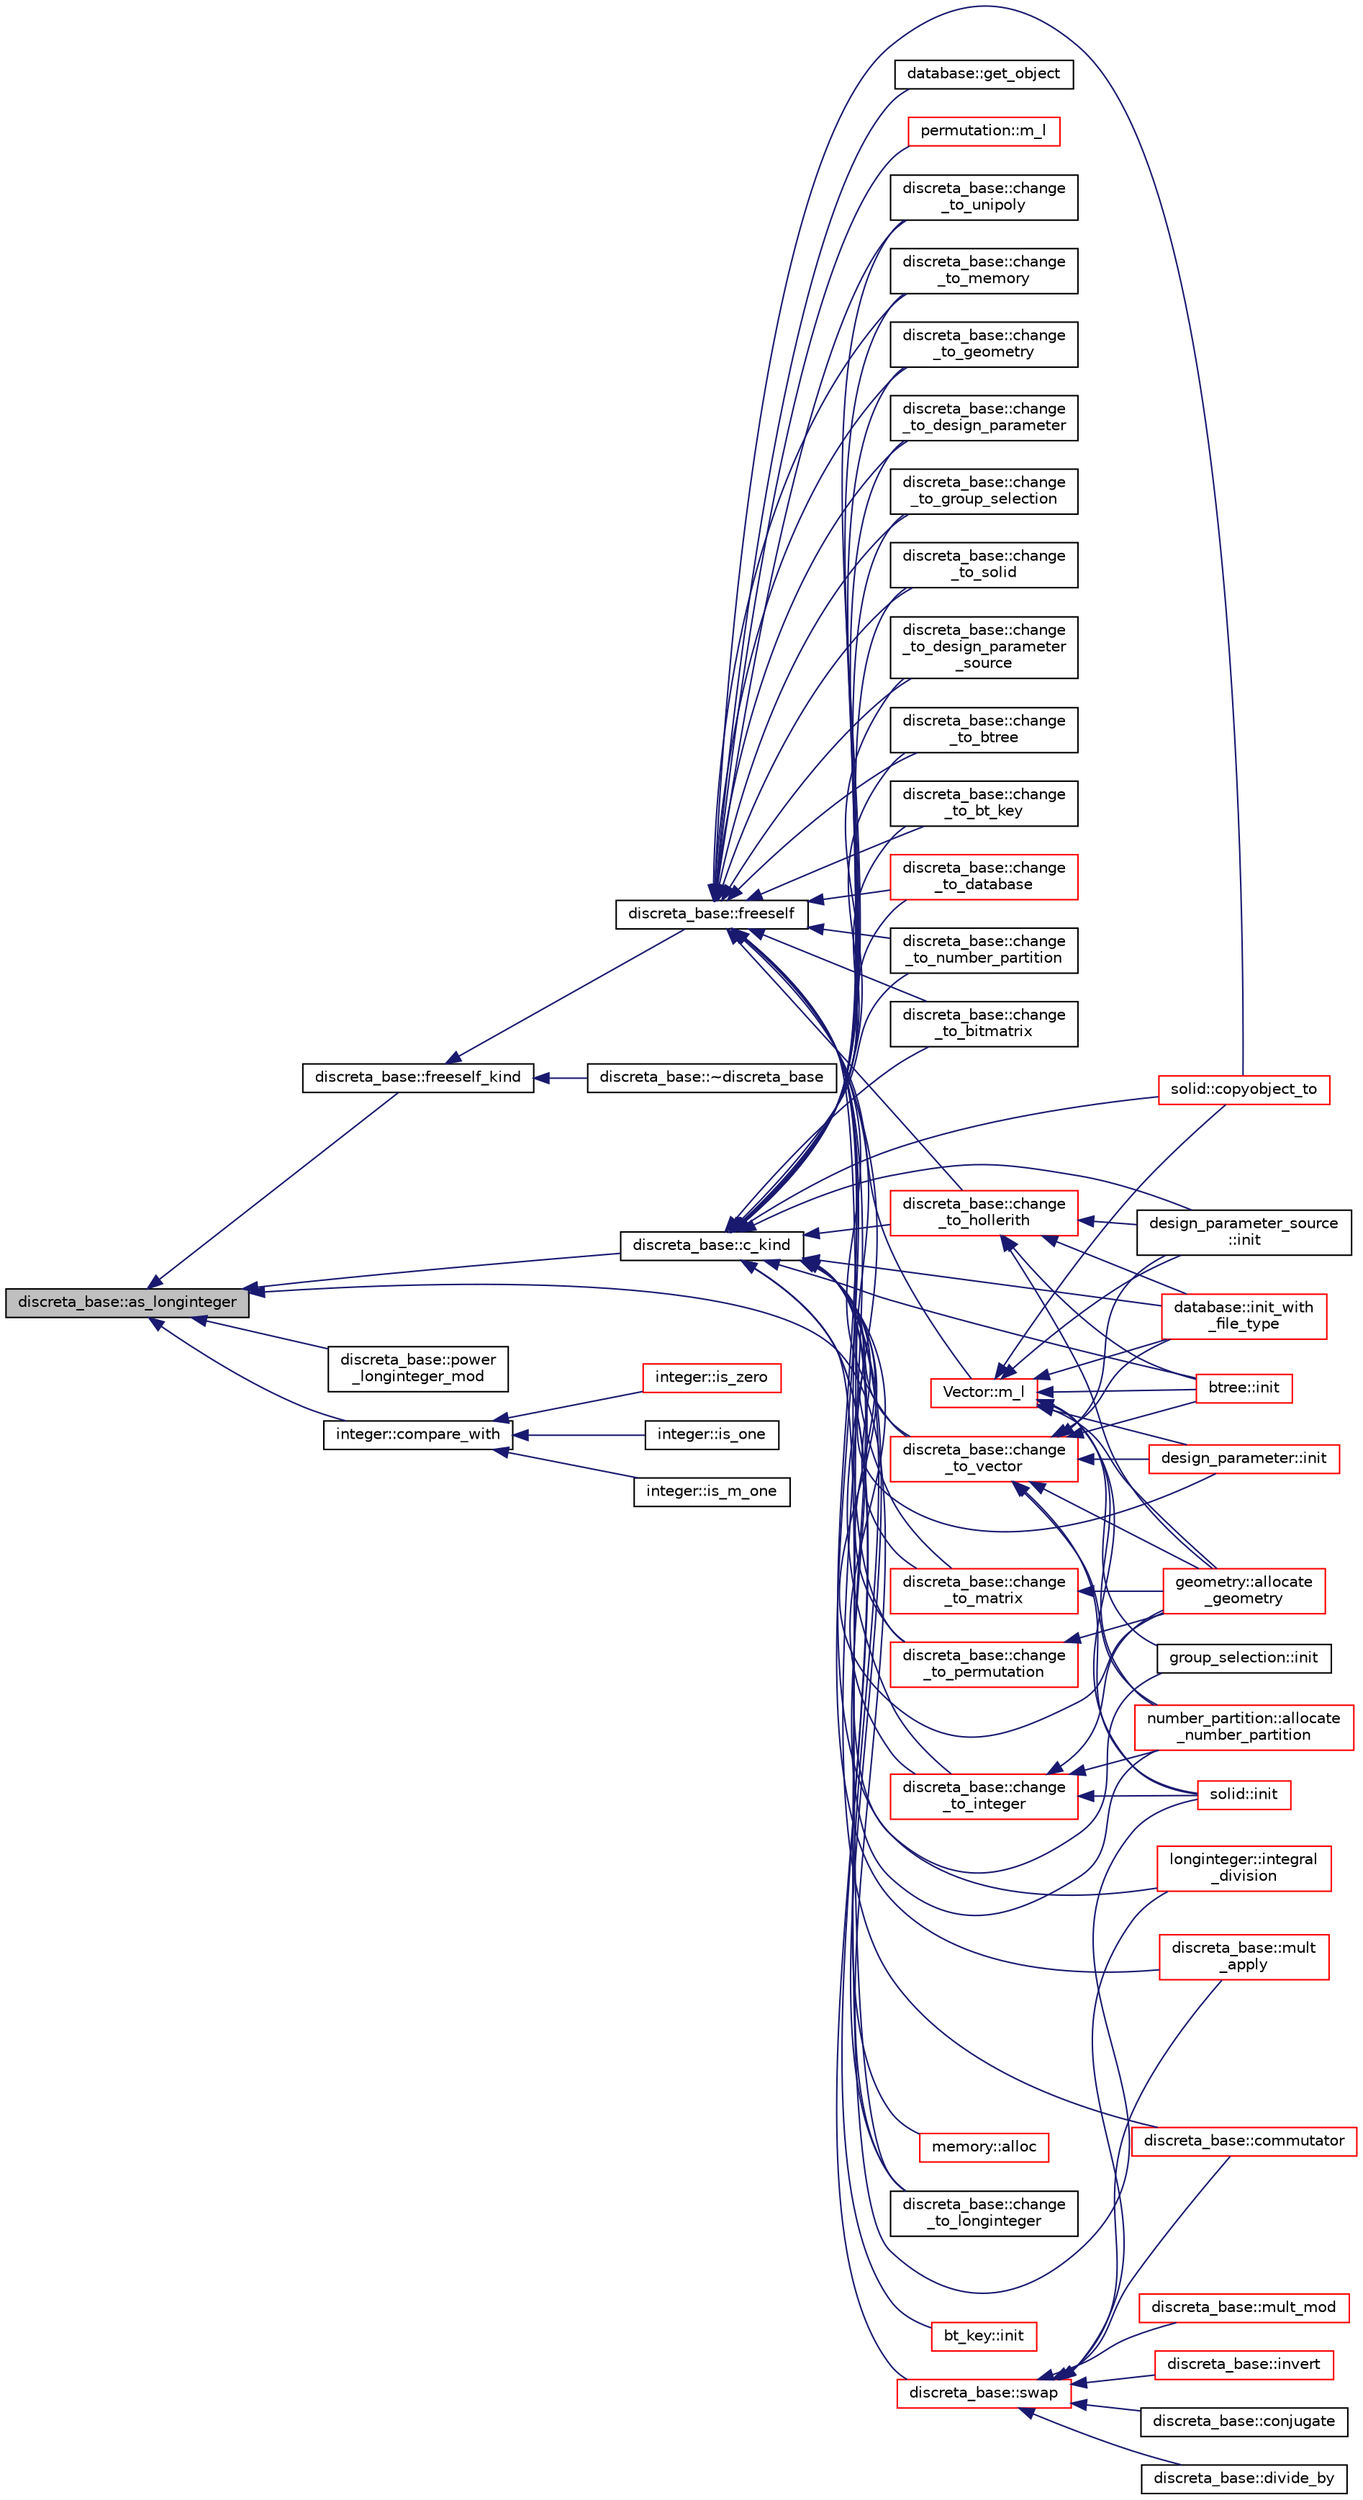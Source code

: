 digraph "discreta_base::as_longinteger"
{
  edge [fontname="Helvetica",fontsize="10",labelfontname="Helvetica",labelfontsize="10"];
  node [fontname="Helvetica",fontsize="10",shape=record];
  rankdir="LR";
  Node5112 [label="discreta_base::as_longinteger",height=0.2,width=0.4,color="black", fillcolor="grey75", style="filled", fontcolor="black"];
  Node5112 -> Node5113 [dir="back",color="midnightblue",fontsize="10",style="solid",fontname="Helvetica"];
  Node5113 [label="discreta_base::freeself_kind",height=0.2,width=0.4,color="black", fillcolor="white", style="filled",URL="$d7/d71/classdiscreta__base.html#a63a23ada2165b3838fab719ed458cec8"];
  Node5113 -> Node5114 [dir="back",color="midnightblue",fontsize="10",style="solid",fontname="Helvetica"];
  Node5114 [label="discreta_base::~discreta_base",height=0.2,width=0.4,color="black", fillcolor="white", style="filled",URL="$d7/d71/classdiscreta__base.html#a14df6915d3622e941d8bd541a6818d0e"];
  Node5113 -> Node5115 [dir="back",color="midnightblue",fontsize="10",style="solid",fontname="Helvetica"];
  Node5115 [label="discreta_base::freeself",height=0.2,width=0.4,color="black", fillcolor="white", style="filled",URL="$d7/d71/classdiscreta__base.html#a9a3c9501a562293b5667c11b9174d6e5"];
  Node5115 -> Node5116 [dir="back",color="midnightblue",fontsize="10",style="solid",fontname="Helvetica"];
  Node5116 [label="discreta_base::mult\l_apply",height=0.2,width=0.4,color="red", fillcolor="white", style="filled",URL="$d7/d71/classdiscreta__base.html#a301b8d0527d3a60ba410bba87446f490"];
  Node5115 -> Node5119 [dir="back",color="midnightblue",fontsize="10",style="solid",fontname="Helvetica"];
  Node5119 [label="discreta_base::commutator",height=0.2,width=0.4,color="red", fillcolor="white", style="filled",URL="$d7/d71/classdiscreta__base.html#a1d0bb4144e3eb15aaf877a0cea656c00"];
  Node5115 -> Node5121 [dir="back",color="midnightblue",fontsize="10",style="solid",fontname="Helvetica"];
  Node5121 [label="database::get_object",height=0.2,width=0.4,color="black", fillcolor="white", style="filled",URL="$db/d72/classdatabase.html#af183761e73fedbd560d9545a36060efc"];
  Node5115 -> Node5122 [dir="back",color="midnightblue",fontsize="10",style="solid",fontname="Helvetica"];
  Node5122 [label="discreta_base::change\l_to_integer",height=0.2,width=0.4,color="red", fillcolor="white", style="filled",URL="$d7/d71/classdiscreta__base.html#a58a5a5bd8f8e6f2dd7b4483b66dc7bb9"];
  Node5122 -> Node5272 [dir="back",color="midnightblue",fontsize="10",style="solid",fontname="Helvetica"];
  Node5272 [label="geometry::allocate\l_geometry",height=0.2,width=0.4,color="red", fillcolor="white", style="filled",URL="$da/d44/classgeometry.html#a243e84ff38207957ad5976020c19a033"];
  Node5122 -> Node5383 [dir="back",color="midnightblue",fontsize="10",style="solid",fontname="Helvetica"];
  Node5383 [label="number_partition::allocate\l_number_partition",height=0.2,width=0.4,color="red", fillcolor="white", style="filled",URL="$df/d50/classnumber__partition.html#a3c5649dc95f5ca53df4b0c58de6c1dc5"];
  Node5122 -> Node5384 [dir="back",color="midnightblue",fontsize="10",style="solid",fontname="Helvetica"];
  Node5384 [label="solid::init",height=0.2,width=0.4,color="red", fillcolor="white", style="filled",URL="$d8/def/classsolid.html#afc711954316958b35630fbc8542bcd05"];
  Node5115 -> Node5386 [dir="back",color="midnightblue",fontsize="10",style="solid",fontname="Helvetica"];
  Node5386 [label="discreta_base::change\l_to_longinteger",height=0.2,width=0.4,color="black", fillcolor="white", style="filled",URL="$d7/d71/classdiscreta__base.html#aa65b4b95b89b1df5ff8e0ef944e598a9"];
  Node5115 -> Node5387 [dir="back",color="midnightblue",fontsize="10",style="solid",fontname="Helvetica"];
  Node5387 [label="discreta_base::change\l_to_vector",height=0.2,width=0.4,color="red", fillcolor="white", style="filled",URL="$d7/d71/classdiscreta__base.html#a66186d19c55ad54af11e2a040a763c38"];
  Node5387 -> Node5345 [dir="back",color="midnightblue",fontsize="10",style="solid",fontname="Helvetica"];
  Node5345 [label="btree::init",height=0.2,width=0.4,color="red", fillcolor="white", style="filled",URL="$dd/db0/classbtree.html#a3c88706e9886f1f9bc142b511aeab642"];
  Node5387 -> Node5388 [dir="back",color="midnightblue",fontsize="10",style="solid",fontname="Helvetica"];
  Node5388 [label="database::init_with\l_file_type",height=0.2,width=0.4,color="red", fillcolor="white", style="filled",URL="$db/d72/classdatabase.html#a3b7a27f69a64812a6bfd765158d62476"];
  Node5387 -> Node5144 [dir="back",color="midnightblue",fontsize="10",style="solid",fontname="Helvetica"];
  Node5144 [label="design_parameter::init",height=0.2,width=0.4,color="red", fillcolor="white", style="filled",URL="$da/d94/classdesign__parameter.html#af77829be8d9058a84169c36143307b5d"];
  Node5387 -> Node5346 [dir="back",color="midnightblue",fontsize="10",style="solid",fontname="Helvetica"];
  Node5346 [label="design_parameter_source\l::init",height=0.2,width=0.4,color="black", fillcolor="white", style="filled",URL="$df/d4b/classdesign__parameter__source.html#afccf1773adfffec18fd96efaec208b93"];
  Node5387 -> Node5272 [dir="back",color="midnightblue",fontsize="10",style="solid",fontname="Helvetica"];
  Node5387 -> Node5383 [dir="back",color="midnightblue",fontsize="10",style="solid",fontname="Helvetica"];
  Node5387 -> Node5384 [dir="back",color="midnightblue",fontsize="10",style="solid",fontname="Helvetica"];
  Node5115 -> Node5390 [dir="back",color="midnightblue",fontsize="10",style="solid",fontname="Helvetica"];
  Node5390 [label="discreta_base::change\l_to_permutation",height=0.2,width=0.4,color="red", fillcolor="white", style="filled",URL="$d7/d71/classdiscreta__base.html#a38e11ff129ddc29d67b54520e9a0a538"];
  Node5390 -> Node5272 [dir="back",color="midnightblue",fontsize="10",style="solid",fontname="Helvetica"];
  Node5115 -> Node5393 [dir="back",color="midnightblue",fontsize="10",style="solid",fontname="Helvetica"];
  Node5393 [label="discreta_base::change\l_to_number_partition",height=0.2,width=0.4,color="black", fillcolor="white", style="filled",URL="$d7/d71/classdiscreta__base.html#a15be55441d3768c506bf9faabeef9b5b"];
  Node5115 -> Node5394 [dir="back",color="midnightblue",fontsize="10",style="solid",fontname="Helvetica"];
  Node5394 [label="discreta_base::change\l_to_matrix",height=0.2,width=0.4,color="red", fillcolor="white", style="filled",URL="$d7/d71/classdiscreta__base.html#a51f1aaa0764c4161c0dbd981091ca5cb"];
  Node5394 -> Node5272 [dir="back",color="midnightblue",fontsize="10",style="solid",fontname="Helvetica"];
  Node5115 -> Node5396 [dir="back",color="midnightblue",fontsize="10",style="solid",fontname="Helvetica"];
  Node5396 [label="discreta_base::change\l_to_bitmatrix",height=0.2,width=0.4,color="black", fillcolor="white", style="filled",URL="$d7/d71/classdiscreta__base.html#adcb7fdf185f23731b42c96488599919e"];
  Node5115 -> Node5397 [dir="back",color="midnightblue",fontsize="10",style="solid",fontname="Helvetica"];
  Node5397 [label="discreta_base::change\l_to_unipoly",height=0.2,width=0.4,color="black", fillcolor="white", style="filled",URL="$d7/d71/classdiscreta__base.html#a436a1d89a0e7a13ba1ad0ff5813c03ed"];
  Node5115 -> Node5398 [dir="back",color="midnightblue",fontsize="10",style="solid",fontname="Helvetica"];
  Node5398 [label="discreta_base::change\l_to_memory",height=0.2,width=0.4,color="black", fillcolor="white", style="filled",URL="$d7/d71/classdiscreta__base.html#a21a76b868e94f17a6579997f0a50a006"];
  Node5115 -> Node5399 [dir="back",color="midnightblue",fontsize="10",style="solid",fontname="Helvetica"];
  Node5399 [label="discreta_base::change\l_to_geometry",height=0.2,width=0.4,color="black", fillcolor="white", style="filled",URL="$d7/d71/classdiscreta__base.html#a5a3efbeeb01c41259b91ed2d87bfcbb2"];
  Node5115 -> Node5400 [dir="back",color="midnightblue",fontsize="10",style="solid",fontname="Helvetica"];
  Node5400 [label="discreta_base::change\l_to_hollerith",height=0.2,width=0.4,color="red", fillcolor="white", style="filled",URL="$d7/d71/classdiscreta__base.html#a10f410adc814d4568e3b0f84550c4ca1"];
  Node5400 -> Node5345 [dir="back",color="midnightblue",fontsize="10",style="solid",fontname="Helvetica"];
  Node5400 -> Node5388 [dir="back",color="midnightblue",fontsize="10",style="solid",fontname="Helvetica"];
  Node5400 -> Node5346 [dir="back",color="midnightblue",fontsize="10",style="solid",fontname="Helvetica"];
  Node5400 -> Node5272 [dir="back",color="midnightblue",fontsize="10",style="solid",fontname="Helvetica"];
  Node5115 -> Node5401 [dir="back",color="midnightblue",fontsize="10",style="solid",fontname="Helvetica"];
  Node5401 [label="discreta_base::change\l_to_group_selection",height=0.2,width=0.4,color="black", fillcolor="white", style="filled",URL="$d7/d71/classdiscreta__base.html#a6b269515e796a08da4db719ae2dbdca9"];
  Node5115 -> Node5402 [dir="back",color="midnightblue",fontsize="10",style="solid",fontname="Helvetica"];
  Node5402 [label="discreta_base::change\l_to_solid",height=0.2,width=0.4,color="black", fillcolor="white", style="filled",URL="$d7/d71/classdiscreta__base.html#adb0b11a85434f969b3895cb46b67e8c2"];
  Node5115 -> Node5403 [dir="back",color="midnightblue",fontsize="10",style="solid",fontname="Helvetica"];
  Node5403 [label="discreta_base::change\l_to_bt_key",height=0.2,width=0.4,color="black", fillcolor="white", style="filled",URL="$d7/d71/classdiscreta__base.html#af08930510236fe08941bb5c1e4768fe9"];
  Node5115 -> Node5404 [dir="back",color="midnightblue",fontsize="10",style="solid",fontname="Helvetica"];
  Node5404 [label="discreta_base::change\l_to_database",height=0.2,width=0.4,color="red", fillcolor="white", style="filled",URL="$d7/d71/classdiscreta__base.html#a9187fb1e0526e3d327b78bb19475ae40"];
  Node5115 -> Node5405 [dir="back",color="midnightblue",fontsize="10",style="solid",fontname="Helvetica"];
  Node5405 [label="discreta_base::change\l_to_btree",height=0.2,width=0.4,color="black", fillcolor="white", style="filled",URL="$d7/d71/classdiscreta__base.html#a75c8608cf54191c17ee48817cc4dda17"];
  Node5115 -> Node5406 [dir="back",color="midnightblue",fontsize="10",style="solid",fontname="Helvetica"];
  Node5406 [label="discreta_base::change\l_to_design_parameter\l_source",height=0.2,width=0.4,color="black", fillcolor="white", style="filled",URL="$d7/d71/classdiscreta__base.html#adef7252719a3b1b5261d6bc6c44dbda4"];
  Node5115 -> Node5407 [dir="back",color="midnightblue",fontsize="10",style="solid",fontname="Helvetica"];
  Node5407 [label="discreta_base::change\l_to_design_parameter",height=0.2,width=0.4,color="black", fillcolor="white", style="filled",URL="$d7/d71/classdiscreta__base.html#ab207ed39acee5f447708dc9fcfd29e0a"];
  Node5115 -> Node5408 [dir="back",color="midnightblue",fontsize="10",style="solid",fontname="Helvetica"];
  Node5408 [label="longinteger::integral\l_division",height=0.2,width=0.4,color="red", fillcolor="white", style="filled",URL="$d3/d71/classlonginteger.html#a692f761cfc91770ca40ab5c2df4bd358"];
  Node5115 -> Node5413 [dir="back",color="midnightblue",fontsize="10",style="solid",fontname="Helvetica"];
  Node5413 [label="permutation::m_l",height=0.2,width=0.4,color="red", fillcolor="white", style="filled",URL="$d0/d08/classpermutation.html#a9cf73421f89b2c24cf2d08f002752030"];
  Node5115 -> Node5421 [dir="back",color="midnightblue",fontsize="10",style="solid",fontname="Helvetica"];
  Node5421 [label="solid::copyobject_to",height=0.2,width=0.4,color="red", fillcolor="white", style="filled",URL="$d8/def/classsolid.html#a7f35a904885ef626d1a74663fe2cad62"];
  Node5115 -> Node5423 [dir="back",color="midnightblue",fontsize="10",style="solid",fontname="Helvetica"];
  Node5423 [label="Vector::m_l",height=0.2,width=0.4,color="red", fillcolor="white", style="filled",URL="$d5/db2/class_vector.html#a00f5520c2a6b4f5282a1a8bcf8ea74eb"];
  Node5423 -> Node5345 [dir="back",color="midnightblue",fontsize="10",style="solid",fontname="Helvetica"];
  Node5423 -> Node5388 [dir="back",color="midnightblue",fontsize="10",style="solid",fontname="Helvetica"];
  Node5423 -> Node5144 [dir="back",color="midnightblue",fontsize="10",style="solid",fontname="Helvetica"];
  Node5423 -> Node5346 [dir="back",color="midnightblue",fontsize="10",style="solid",fontname="Helvetica"];
  Node5423 -> Node5272 [dir="back",color="midnightblue",fontsize="10",style="solid",fontname="Helvetica"];
  Node5423 -> Node5425 [dir="back",color="midnightblue",fontsize="10",style="solid",fontname="Helvetica"];
  Node5425 [label="group_selection::init",height=0.2,width=0.4,color="black", fillcolor="white", style="filled",URL="$d6/db0/classgroup__selection.html#ad12ab2226024716902e4a85c4772732b"];
  Node5423 -> Node5383 [dir="back",color="midnightblue",fontsize="10",style="solid",fontname="Helvetica"];
  Node5423 -> Node5384 [dir="back",color="midnightblue",fontsize="10",style="solid",fontname="Helvetica"];
  Node5423 -> Node5421 [dir="back",color="midnightblue",fontsize="10",style="solid",fontname="Helvetica"];
  Node5112 -> Node5481 [dir="back",color="midnightblue",fontsize="10",style="solid",fontname="Helvetica"];
  Node5481 [label="discreta_base::c_kind",height=0.2,width=0.4,color="black", fillcolor="white", style="filled",URL="$d7/d71/classdiscreta__base.html#adc2ff61589c2d083688e7a43f333cb62"];
  Node5481 -> Node5482 [dir="back",color="midnightblue",fontsize="10",style="solid",fontname="Helvetica"];
  Node5482 [label="discreta_base::swap",height=0.2,width=0.4,color="red", fillcolor="white", style="filled",URL="$d7/d71/classdiscreta__base.html#a2e8acbb9d3476675dac5b6a583b0293e"];
  Node5482 -> Node5483 [dir="back",color="midnightblue",fontsize="10",style="solid",fontname="Helvetica"];
  Node5483 [label="discreta_base::mult_mod",height=0.2,width=0.4,color="red", fillcolor="white", style="filled",URL="$d7/d71/classdiscreta__base.html#a01f00cf6c9f4a8d6209636de98e05c30"];
  Node5482 -> Node5488 [dir="back",color="midnightblue",fontsize="10",style="solid",fontname="Helvetica"];
  Node5488 [label="discreta_base::invert",height=0.2,width=0.4,color="red", fillcolor="white", style="filled",URL="$d7/d71/classdiscreta__base.html#a3c415a064ce76e183f000912875dea74"];
  Node5482 -> Node5116 [dir="back",color="midnightblue",fontsize="10",style="solid",fontname="Helvetica"];
  Node5482 -> Node5119 [dir="back",color="midnightblue",fontsize="10",style="solid",fontname="Helvetica"];
  Node5482 -> Node5503 [dir="back",color="midnightblue",fontsize="10",style="solid",fontname="Helvetica"];
  Node5503 [label="discreta_base::conjugate",height=0.2,width=0.4,color="black", fillcolor="white", style="filled",URL="$d7/d71/classdiscreta__base.html#a463f1481dd1a3ab42deb6162e25ba725"];
  Node5482 -> Node5504 [dir="back",color="midnightblue",fontsize="10",style="solid",fontname="Helvetica"];
  Node5504 [label="discreta_base::divide_by",height=0.2,width=0.4,color="black", fillcolor="white", style="filled",URL="$d7/d71/classdiscreta__base.html#aa3f9d43fab5e6240202fbd7c1f5e3e74"];
  Node5482 -> Node5408 [dir="back",color="midnightblue",fontsize="10",style="solid",fontname="Helvetica"];
  Node5481 -> Node5303 [dir="back",color="midnightblue",fontsize="10",style="solid",fontname="Helvetica"];
  Node5303 [label="bt_key::init",height=0.2,width=0.4,color="red", fillcolor="white", style="filled",URL="$d1/de5/classbt__key.html#ae6b27c89a5f6dec6a7a19583a4b112a8"];
  Node5481 -> Node5345 [dir="back",color="midnightblue",fontsize="10",style="solid",fontname="Helvetica"];
  Node5481 -> Node5388 [dir="back",color="midnightblue",fontsize="10",style="solid",fontname="Helvetica"];
  Node5481 -> Node5144 [dir="back",color="midnightblue",fontsize="10",style="solid",fontname="Helvetica"];
  Node5481 -> Node5346 [dir="back",color="midnightblue",fontsize="10",style="solid",fontname="Helvetica"];
  Node5481 -> Node5122 [dir="back",color="midnightblue",fontsize="10",style="solid",fontname="Helvetica"];
  Node5481 -> Node5386 [dir="back",color="midnightblue",fontsize="10",style="solid",fontname="Helvetica"];
  Node5481 -> Node5387 [dir="back",color="midnightblue",fontsize="10",style="solid",fontname="Helvetica"];
  Node5481 -> Node5390 [dir="back",color="midnightblue",fontsize="10",style="solid",fontname="Helvetica"];
  Node5481 -> Node5393 [dir="back",color="midnightblue",fontsize="10",style="solid",fontname="Helvetica"];
  Node5481 -> Node5394 [dir="back",color="midnightblue",fontsize="10",style="solid",fontname="Helvetica"];
  Node5481 -> Node5396 [dir="back",color="midnightblue",fontsize="10",style="solid",fontname="Helvetica"];
  Node5481 -> Node5397 [dir="back",color="midnightblue",fontsize="10",style="solid",fontname="Helvetica"];
  Node5481 -> Node5398 [dir="back",color="midnightblue",fontsize="10",style="solid",fontname="Helvetica"];
  Node5481 -> Node5399 [dir="back",color="midnightblue",fontsize="10",style="solid",fontname="Helvetica"];
  Node5481 -> Node5400 [dir="back",color="midnightblue",fontsize="10",style="solid",fontname="Helvetica"];
  Node5481 -> Node5401 [dir="back",color="midnightblue",fontsize="10",style="solid",fontname="Helvetica"];
  Node5481 -> Node5402 [dir="back",color="midnightblue",fontsize="10",style="solid",fontname="Helvetica"];
  Node5481 -> Node5403 [dir="back",color="midnightblue",fontsize="10",style="solid",fontname="Helvetica"];
  Node5481 -> Node5404 [dir="back",color="midnightblue",fontsize="10",style="solid",fontname="Helvetica"];
  Node5481 -> Node5405 [dir="back",color="midnightblue",fontsize="10",style="solid",fontname="Helvetica"];
  Node5481 -> Node5406 [dir="back",color="midnightblue",fontsize="10",style="solid",fontname="Helvetica"];
  Node5481 -> Node5407 [dir="back",color="midnightblue",fontsize="10",style="solid",fontname="Helvetica"];
  Node5481 -> Node5272 [dir="back",color="midnightblue",fontsize="10",style="solid",fontname="Helvetica"];
  Node5481 -> Node5425 [dir="back",color="midnightblue",fontsize="10",style="solid",fontname="Helvetica"];
  Node5481 -> Node5555 [dir="back",color="midnightblue",fontsize="10",style="solid",fontname="Helvetica"];
  Node5555 [label="memory::alloc",height=0.2,width=0.4,color="red", fillcolor="white", style="filled",URL="$d8/d99/classmemory.html#a44ac20be537668e94b5d42e6a6c74b6f"];
  Node5481 -> Node5383 [dir="back",color="midnightblue",fontsize="10",style="solid",fontname="Helvetica"];
  Node5481 -> Node5384 [dir="back",color="midnightblue",fontsize="10",style="solid",fontname="Helvetica"];
  Node5481 -> Node5421 [dir="back",color="midnightblue",fontsize="10",style="solid",fontname="Helvetica"];
  Node5112 -> Node5563 [dir="back",color="midnightblue",fontsize="10",style="solid",fontname="Helvetica"];
  Node5563 [label="discreta_base::power\l_longinteger_mod",height=0.2,width=0.4,color="black", fillcolor="white", style="filled",URL="$d7/d71/classdiscreta__base.html#a13cf1612186baa2104f55978cbf56873"];
  Node5112 -> Node5386 [dir="back",color="midnightblue",fontsize="10",style="solid",fontname="Helvetica"];
  Node5112 -> Node5289 [dir="back",color="midnightblue",fontsize="10",style="solid",fontname="Helvetica"];
  Node5289 [label="integer::compare_with",height=0.2,width=0.4,color="black", fillcolor="white", style="filled",URL="$d0/de5/classinteger.html#a20cc8d8d4913e9ee746c6758bbb2e62a"];
  Node5289 -> Node5290 [dir="back",color="midnightblue",fontsize="10",style="solid",fontname="Helvetica"];
  Node5290 [label="integer::is_zero",height=0.2,width=0.4,color="red", fillcolor="white", style="filled",URL="$d0/de5/classinteger.html#ab92500013b2342ab5c24355bc91bad64"];
  Node5289 -> Node5292 [dir="back",color="midnightblue",fontsize="10",style="solid",fontname="Helvetica"];
  Node5292 [label="integer::is_one",height=0.2,width=0.4,color="black", fillcolor="white", style="filled",URL="$d0/de5/classinteger.html#acf8faabd4ed20f9580605714b5b73a5f"];
  Node5289 -> Node5293 [dir="back",color="midnightblue",fontsize="10",style="solid",fontname="Helvetica"];
  Node5293 [label="integer::is_m_one",height=0.2,width=0.4,color="black", fillcolor="white", style="filled",URL="$d0/de5/classinteger.html#a7585957656c1152035411e066a4f0053"];
}
